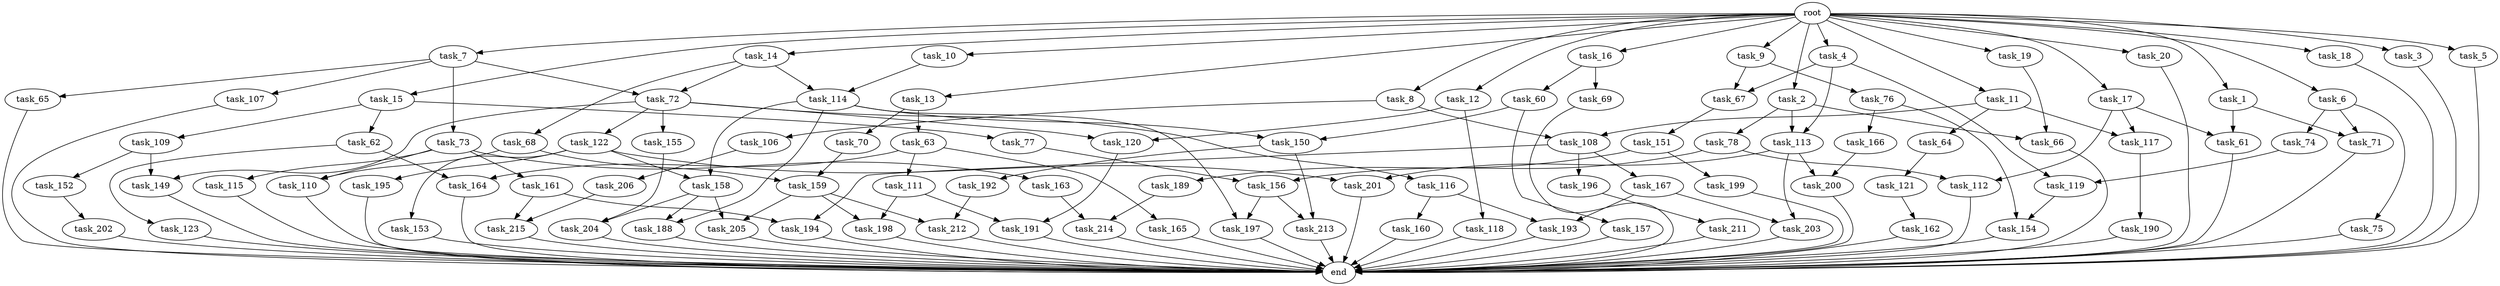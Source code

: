 digraph G {
  task_149 [size="910533066.752000"];
  task_192 [size="77309411.328000"];
  task_16 [size="1.024000"];
  task_150 [size="1279900254.208000"];
  task_212 [size="858993459.200000"];
  task_115 [size="137438953.472000"];
  task_158 [size="455266533.376000"];
  task_19 [size="1.024000"];
  task_12 [size="1.024000"];
  task_190 [size="214748364.800000"];
  task_119 [size="764504178.688000"];
  task_13 [size="1.024000"];
  task_11 [size="1.024000"];
  task_20 [size="1.024000"];
  task_166 [size="858993459.200000"];
  task_60 [size="77309411.328000"];
  task_111 [size="77309411.328000"];
  task_117 [size="292057776.128000"];
  task_162 [size="695784701.952000"];
  task_151 [size="695784701.952000"];
  task_62 [size="549755813.888000"];
  task_189 [size="34359738.368000"];
  task_107 [size="695784701.952000"];
  task_1 [size="1.024000"];
  task_108 [size="154618822.656000"];
  task_156 [size="1717986918.400000"];
  task_123 [size="77309411.328000"];
  task_6 [size="1.024000"];
  task_72 [size="1554778161.152000"];
  task_200 [size="1245540515.840000"];
  task_63 [size="34359738.368000"];
  root [size="0.000000"];
  task_202 [size="309237645.312000"];
  task_153 [size="34359738.368000"];
  task_7 [size="1.024000"];
  task_74 [size="858993459.200000"];
  task_118 [size="695784701.952000"];
  task_18 [size="1.024000"];
  task_152 [size="695784701.952000"];
  task_106 [size="77309411.328000"];
  task_157 [size="858993459.200000"];
  task_198 [size="584115552.256000"];
  task_113 [size="858993459.200000"];
  task_215 [size="386547056.640000"];
  task_167 [size="549755813.888000"];
  task_203 [size="910533066.752000"];
  task_155 [size="214748364.800000"];
  task_77 [size="549755813.888000"];
  task_165 [size="77309411.328000"];
  task_2 [size="1.024000"];
  task_110 [size="833223655.424000"];
  task_66 [size="1168231104.512000"];
  task_4 [size="1.024000"];
  task_191 [size="68719476.736000"];
  task_112 [size="1073741824.000000"];
  task_199 [size="34359738.368000"];
  task_65 [size="695784701.952000"];
  task_73 [size="695784701.952000"];
  task_76 [size="695784701.952000"];
  task_188 [size="841813590.016000"];
  task_159 [size="730144440.320000"];
  task_61 [size="910533066.752000"];
  task_114 [size="1279900254.208000"];
  task_10 [size="1.024000"];
  task_213 [size="627065225.216000"];
  task_14 [size="1.024000"];
  task_163 [size="137438953.472000"];
  task_122 [size="214748364.800000"];
  task_69 [size="77309411.328000"];
  task_214 [size="1099511627.776000"];
  task_75 [size="858993459.200000"];
  task_64 [size="77309411.328000"];
  task_121 [size="549755813.888000"];
  task_15 [size="1.024000"];
  end [size="0.000000"];
  task_164 [size="154618822.656000"];
  task_211 [size="420906795.008000"];
  task_196 [size="549755813.888000"];
  task_70 [size="34359738.368000"];
  task_160 [size="137438953.472000"];
  task_193 [size="352187318.272000"];
  task_78 [size="309237645.312000"];
  task_3 [size="1.024000"];
  task_71 [size="1554778161.152000"];
  task_197 [size="970662608.896000"];
  task_201 [size="730144440.320000"];
  task_194 [size="858993459.200000"];
  task_109 [size="549755813.888000"];
  task_8 [size="1.024000"];
  task_154 [size="1408749273.088000"];
  task_9 [size="1.024000"];
  task_120 [size="910533066.752000"];
  task_5 [size="1.024000"];
  task_67 [size="1245540515.840000"];
  task_161 [size="137438953.472000"];
  task_17 [size="1.024000"];
  task_204 [size="1116691496.960000"];
  task_195 [size="34359738.368000"];
  task_205 [size="970662608.896000"];
  task_116 [size="214748364.800000"];
  task_68 [size="858993459.200000"];
  task_206 [size="137438953.472000"];

  task_149 -> end [size="1.000000"];
  task_192 -> task_212 [size="301989888.000000"];
  task_16 -> task_60 [size="75497472.000000"];
  task_16 -> task_69 [size="75497472.000000"];
  task_150 -> task_192 [size="75497472.000000"];
  task_150 -> task_213 [size="75497472.000000"];
  task_212 -> end [size="1.000000"];
  task_115 -> end [size="1.000000"];
  task_158 -> task_205 [size="411041792.000000"];
  task_158 -> task_204 [size="411041792.000000"];
  task_158 -> task_188 [size="411041792.000000"];
  task_19 -> task_66 [size="838860800.000000"];
  task_12 -> task_120 [size="679477248.000000"];
  task_12 -> task_118 [size="679477248.000000"];
  task_190 -> end [size="1.000000"];
  task_119 -> task_154 [size="536870912.000000"];
  task_13 -> task_70 [size="33554432.000000"];
  task_13 -> task_63 [size="33554432.000000"];
  task_11 -> task_108 [size="75497472.000000"];
  task_11 -> task_64 [size="75497472.000000"];
  task_11 -> task_117 [size="75497472.000000"];
  task_20 -> end [size="1.000000"];
  task_166 -> task_200 [size="536870912.000000"];
  task_60 -> task_150 [size="838860800.000000"];
  task_60 -> task_157 [size="838860800.000000"];
  task_111 -> task_191 [size="33554432.000000"];
  task_111 -> task_198 [size="33554432.000000"];
  task_117 -> task_190 [size="209715200.000000"];
  task_162 -> end [size="1.000000"];
  task_151 -> task_189 [size="33554432.000000"];
  task_151 -> task_199 [size="33554432.000000"];
  task_62 -> task_164 [size="75497472.000000"];
  task_62 -> task_123 [size="75497472.000000"];
  task_189 -> task_214 [size="536870912.000000"];
  task_107 -> end [size="1.000000"];
  task_1 -> task_71 [size="679477248.000000"];
  task_1 -> task_61 [size="679477248.000000"];
  task_108 -> task_167 [size="536870912.000000"];
  task_108 -> task_194 [size="536870912.000000"];
  task_108 -> task_196 [size="536870912.000000"];
  task_156 -> task_197 [size="536870912.000000"];
  task_156 -> task_213 [size="536870912.000000"];
  task_123 -> end [size="1.000000"];
  task_6 -> task_71 [size="838860800.000000"];
  task_6 -> task_74 [size="838860800.000000"];
  task_6 -> task_75 [size="838860800.000000"];
  task_72 -> task_120 [size="209715200.000000"];
  task_72 -> task_149 [size="209715200.000000"];
  task_72 -> task_116 [size="209715200.000000"];
  task_72 -> task_155 [size="209715200.000000"];
  task_72 -> task_122 [size="209715200.000000"];
  task_200 -> end [size="1.000000"];
  task_63 -> task_111 [size="75497472.000000"];
  task_63 -> task_164 [size="75497472.000000"];
  task_63 -> task_165 [size="75497472.000000"];
  root -> task_2 [size="1.000000"];
  root -> task_7 [size="1.000000"];
  root -> task_5 [size="1.000000"];
  root -> task_11 [size="1.000000"];
  root -> task_20 [size="1.000000"];
  root -> task_10 [size="1.000000"];
  root -> task_16 [size="1.000000"];
  root -> task_4 [size="1.000000"];
  root -> task_17 [size="1.000000"];
  root -> task_3 [size="1.000000"];
  root -> task_13 [size="1.000000"];
  root -> task_18 [size="1.000000"];
  root -> task_9 [size="1.000000"];
  root -> task_19 [size="1.000000"];
  root -> task_6 [size="1.000000"];
  root -> task_14 [size="1.000000"];
  root -> task_8 [size="1.000000"];
  root -> task_12 [size="1.000000"];
  root -> task_15 [size="1.000000"];
  root -> task_1 [size="1.000000"];
  task_202 -> end [size="1.000000"];
  task_153 -> end [size="1.000000"];
  task_7 -> task_65 [size="679477248.000000"];
  task_7 -> task_72 [size="679477248.000000"];
  task_7 -> task_73 [size="679477248.000000"];
  task_7 -> task_107 [size="679477248.000000"];
  task_74 -> task_119 [size="209715200.000000"];
  task_118 -> end [size="1.000000"];
  task_18 -> end [size="1.000000"];
  task_152 -> task_202 [size="301989888.000000"];
  task_106 -> task_206 [size="134217728.000000"];
  task_157 -> end [size="1.000000"];
  task_198 -> end [size="1.000000"];
  task_113 -> task_200 [size="679477248.000000"];
  task_113 -> task_203 [size="679477248.000000"];
  task_113 -> task_201 [size="679477248.000000"];
  task_215 -> end [size="1.000000"];
  task_167 -> task_193 [size="209715200.000000"];
  task_167 -> task_203 [size="209715200.000000"];
  task_203 -> end [size="1.000000"];
  task_155 -> task_204 [size="679477248.000000"];
  task_77 -> task_156 [size="838860800.000000"];
  task_165 -> end [size="1.000000"];
  task_2 -> task_113 [size="301989888.000000"];
  task_2 -> task_66 [size="301989888.000000"];
  task_2 -> task_78 [size="301989888.000000"];
  task_110 -> end [size="1.000000"];
  task_66 -> end [size="1.000000"];
  task_4 -> task_113 [size="536870912.000000"];
  task_4 -> task_119 [size="536870912.000000"];
  task_4 -> task_67 [size="536870912.000000"];
  task_191 -> end [size="1.000000"];
  task_112 -> end [size="1.000000"];
  task_199 -> end [size="1.000000"];
  task_65 -> end [size="1.000000"];
  task_73 -> task_163 [size="134217728.000000"];
  task_73 -> task_115 [size="134217728.000000"];
  task_73 -> task_161 [size="134217728.000000"];
  task_73 -> task_110 [size="134217728.000000"];
  task_76 -> task_166 [size="838860800.000000"];
  task_76 -> task_154 [size="838860800.000000"];
  task_188 -> end [size="1.000000"];
  task_159 -> task_205 [size="536870912.000000"];
  task_159 -> task_212 [size="536870912.000000"];
  task_159 -> task_198 [size="536870912.000000"];
  task_61 -> end [size="1.000000"];
  task_114 -> task_150 [size="411041792.000000"];
  task_114 -> task_197 [size="411041792.000000"];
  task_114 -> task_158 [size="411041792.000000"];
  task_114 -> task_188 [size="411041792.000000"];
  task_10 -> task_114 [size="411041792.000000"];
  task_213 -> end [size="1.000000"];
  task_14 -> task_68 [size="838860800.000000"];
  task_14 -> task_72 [size="838860800.000000"];
  task_14 -> task_114 [size="838860800.000000"];
  task_163 -> task_214 [size="536870912.000000"];
  task_122 -> task_153 [size="33554432.000000"];
  task_122 -> task_195 [size="33554432.000000"];
  task_122 -> task_201 [size="33554432.000000"];
  task_122 -> task_158 [size="33554432.000000"];
  task_69 -> end [size="1.000000"];
  task_214 -> end [size="1.000000"];
  task_75 -> end [size="1.000000"];
  task_64 -> task_121 [size="536870912.000000"];
  task_121 -> task_162 [size="679477248.000000"];
  task_15 -> task_62 [size="536870912.000000"];
  task_15 -> task_77 [size="536870912.000000"];
  task_15 -> task_109 [size="536870912.000000"];
  task_164 -> end [size="1.000000"];
  task_211 -> end [size="1.000000"];
  task_196 -> task_211 [size="411041792.000000"];
  task_70 -> task_159 [size="33554432.000000"];
  task_160 -> end [size="1.000000"];
  task_193 -> end [size="1.000000"];
  task_78 -> task_156 [size="838860800.000000"];
  task_78 -> task_112 [size="838860800.000000"];
  task_3 -> end [size="1.000000"];
  task_71 -> end [size="1.000000"];
  task_197 -> end [size="1.000000"];
  task_201 -> end [size="1.000000"];
  task_194 -> end [size="1.000000"];
  task_109 -> task_149 [size="679477248.000000"];
  task_109 -> task_152 [size="679477248.000000"];
  task_8 -> task_108 [size="75497472.000000"];
  task_8 -> task_106 [size="75497472.000000"];
  task_154 -> end [size="1.000000"];
  task_9 -> task_67 [size="679477248.000000"];
  task_9 -> task_76 [size="679477248.000000"];
  task_120 -> task_191 [size="33554432.000000"];
  task_5 -> end [size="1.000000"];
  task_67 -> task_151 [size="679477248.000000"];
  task_161 -> task_215 [size="301989888.000000"];
  task_161 -> task_194 [size="301989888.000000"];
  task_17 -> task_61 [size="209715200.000000"];
  task_17 -> task_112 [size="209715200.000000"];
  task_17 -> task_117 [size="209715200.000000"];
  task_204 -> end [size="1.000000"];
  task_195 -> end [size="1.000000"];
  task_205 -> end [size="1.000000"];
  task_116 -> task_160 [size="134217728.000000"];
  task_116 -> task_193 [size="134217728.000000"];
  task_68 -> task_159 [size="679477248.000000"];
  task_68 -> task_110 [size="679477248.000000"];
  task_206 -> task_215 [size="75497472.000000"];
}
